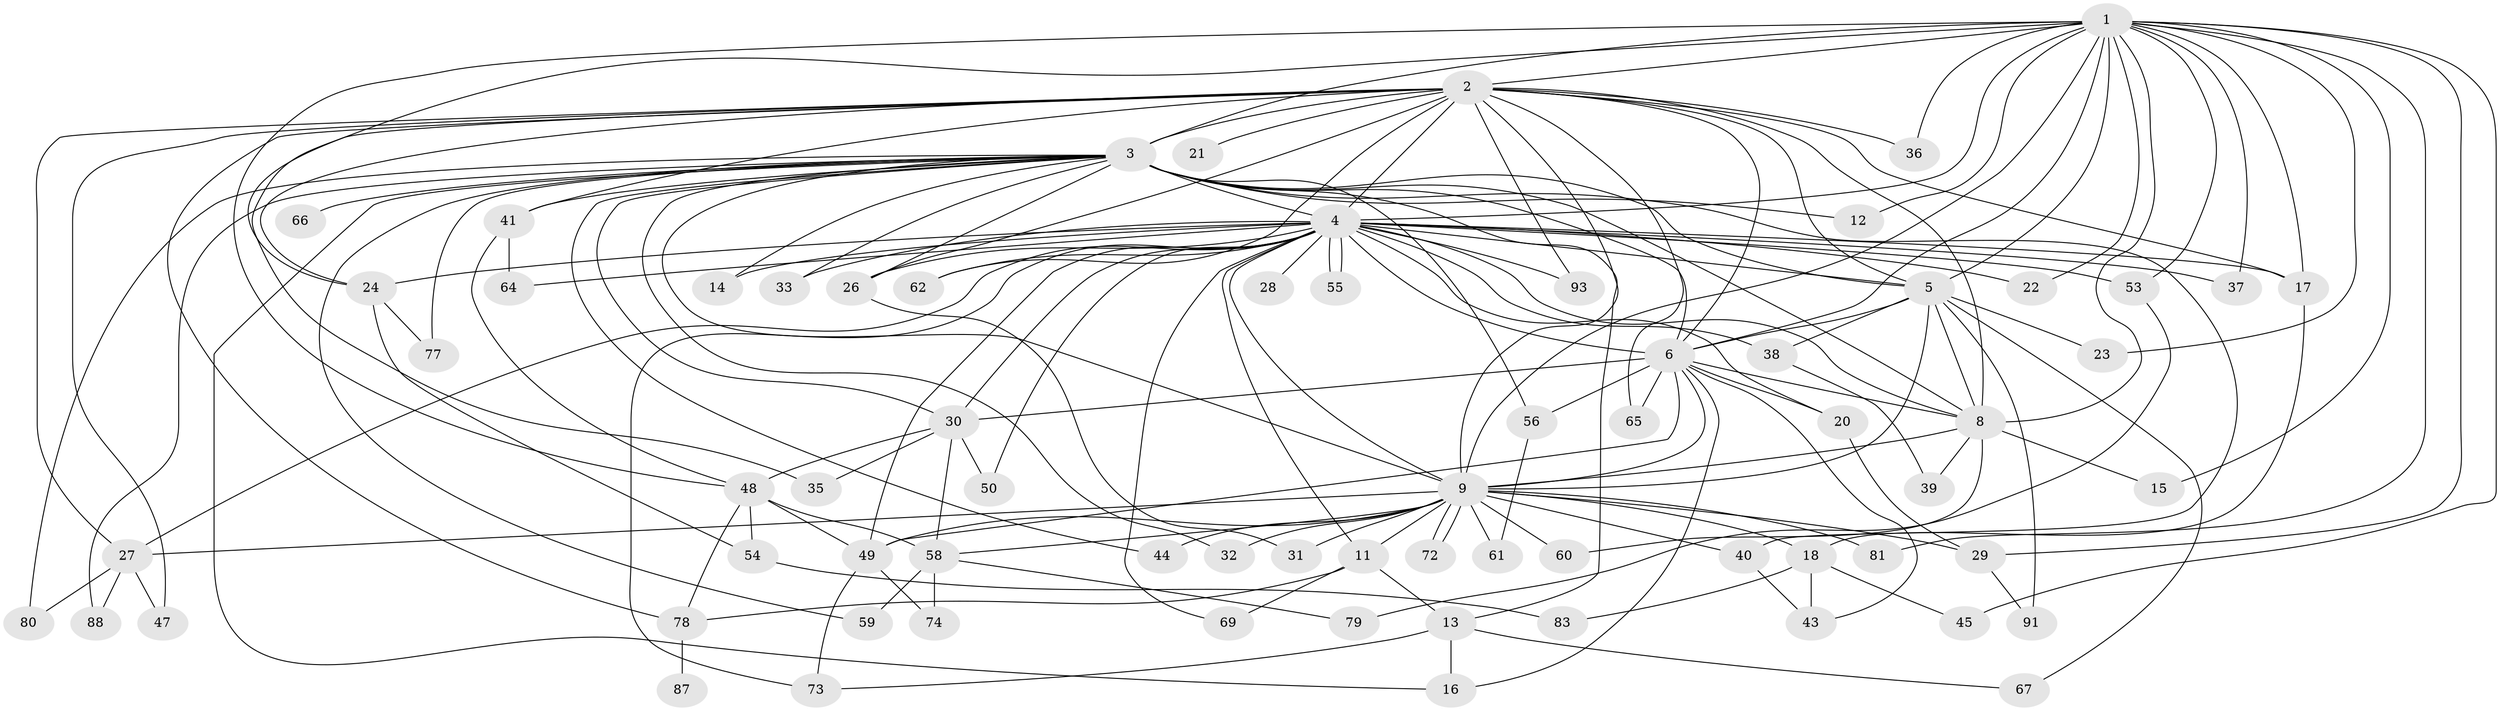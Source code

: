 // original degree distribution, {23: 0.010752688172043012, 18: 0.010752688172043012, 15: 0.021505376344086023, 35: 0.010752688172043012, 16: 0.021505376344086023, 13: 0.010752688172043012, 22: 0.021505376344086023, 5: 0.07526881720430108, 2: 0.5268817204301075, 3: 0.20430107526881722, 4: 0.06451612903225806, 7: 0.010752688172043012, 6: 0.010752688172043012}
// Generated by graph-tools (version 1.1) at 2025/11/02/27/25 16:11:03]
// undirected, 70 vertices, 162 edges
graph export_dot {
graph [start="1"]
  node [color=gray90,style=filled];
  1 [super="+68"];
  2 [super="+7"];
  3 [super="+10"];
  4 [super="+25"];
  5 [super="+82"];
  6 [super="+46"];
  8 [super="+71"];
  9 [super="+19"];
  11;
  12;
  13 [super="+76"];
  14;
  15;
  16;
  17 [super="+63"];
  18;
  20 [super="+51"];
  21;
  22;
  23;
  24 [super="+42"];
  26 [super="+84"];
  27 [super="+57"];
  28;
  29 [super="+70"];
  30 [super="+34"];
  31;
  32;
  33;
  35;
  36;
  37;
  38;
  39;
  40;
  41;
  43 [super="+90"];
  44;
  45 [super="+89"];
  47;
  48 [super="+92"];
  49 [super="+52"];
  50;
  53;
  54;
  55;
  56;
  58 [super="+85"];
  59;
  60;
  61;
  62;
  64;
  65;
  66;
  67;
  69;
  72;
  73 [super="+75"];
  74;
  77;
  78 [super="+86"];
  79;
  80;
  81;
  83;
  87;
  88;
  91;
  93;
  1 -- 2 [weight=2];
  1 -- 3 [weight=2];
  1 -- 4;
  1 -- 5;
  1 -- 6;
  1 -- 8;
  1 -- 9;
  1 -- 12;
  1 -- 15;
  1 -- 17;
  1 -- 22;
  1 -- 23;
  1 -- 29;
  1 -- 36;
  1 -- 37;
  1 -- 45 [weight=2];
  1 -- 53;
  1 -- 81;
  1 -- 48;
  1 -- 24;
  2 -- 3 [weight=4];
  2 -- 4 [weight=2];
  2 -- 5 [weight=2];
  2 -- 6 [weight=2];
  2 -- 8 [weight=3];
  2 -- 9 [weight=2];
  2 -- 26;
  2 -- 27;
  2 -- 41;
  2 -- 47;
  2 -- 62;
  2 -- 78;
  2 -- 93;
  2 -- 65;
  2 -- 35;
  2 -- 36;
  2 -- 21;
  2 -- 24;
  2 -- 17;
  3 -- 4 [weight=2];
  3 -- 5 [weight=3];
  3 -- 6 [weight=2];
  3 -- 8 [weight=2];
  3 -- 9 [weight=2];
  3 -- 13;
  3 -- 14;
  3 -- 41;
  3 -- 56;
  3 -- 77;
  3 -- 80;
  3 -- 66;
  3 -- 12;
  3 -- 16;
  3 -- 88;
  3 -- 32;
  3 -- 33;
  3 -- 40;
  3 -- 44;
  3 -- 59;
  3 -- 26;
  3 -- 30;
  4 -- 5;
  4 -- 6;
  4 -- 8;
  4 -- 9;
  4 -- 11;
  4 -- 14;
  4 -- 17;
  4 -- 20 [weight=2];
  4 -- 22;
  4 -- 24;
  4 -- 26;
  4 -- 27;
  4 -- 28 [weight=2];
  4 -- 30;
  4 -- 33;
  4 -- 37;
  4 -- 38;
  4 -- 49;
  4 -- 50;
  4 -- 53;
  4 -- 55;
  4 -- 55;
  4 -- 62;
  4 -- 64;
  4 -- 69;
  4 -- 93;
  4 -- 73;
  5 -- 6 [weight=2];
  5 -- 8;
  5 -- 9 [weight=2];
  5 -- 23;
  5 -- 38;
  5 -- 67;
  5 -- 91;
  6 -- 8;
  6 -- 9;
  6 -- 16;
  6 -- 20;
  6 -- 30;
  6 -- 43;
  6 -- 56;
  6 -- 65;
  6 -- 49;
  8 -- 9;
  8 -- 15;
  8 -- 39;
  8 -- 60;
  9 -- 11;
  9 -- 18;
  9 -- 29;
  9 -- 31;
  9 -- 32;
  9 -- 44;
  9 -- 49;
  9 -- 60;
  9 -- 61;
  9 -- 72;
  9 -- 72;
  9 -- 81;
  9 -- 40;
  9 -- 58;
  9 -- 27;
  11 -- 13;
  11 -- 69;
  11 -- 78;
  13 -- 67;
  13 -- 73;
  13 -- 16;
  17 -- 18;
  18 -- 43;
  18 -- 45;
  18 -- 83;
  20 -- 29;
  24 -- 77;
  24 -- 54;
  26 -- 31;
  27 -- 47;
  27 -- 80;
  27 -- 88;
  29 -- 91;
  30 -- 48;
  30 -- 50;
  30 -- 35;
  30 -- 58;
  38 -- 39;
  40 -- 43;
  41 -- 48;
  41 -- 64;
  48 -- 54;
  48 -- 78;
  48 -- 58;
  48 -- 49;
  49 -- 73;
  49 -- 74;
  53 -- 79;
  54 -- 83;
  56 -- 61;
  58 -- 59;
  58 -- 74;
  58 -- 79;
  78 -- 87 [weight=2];
}
